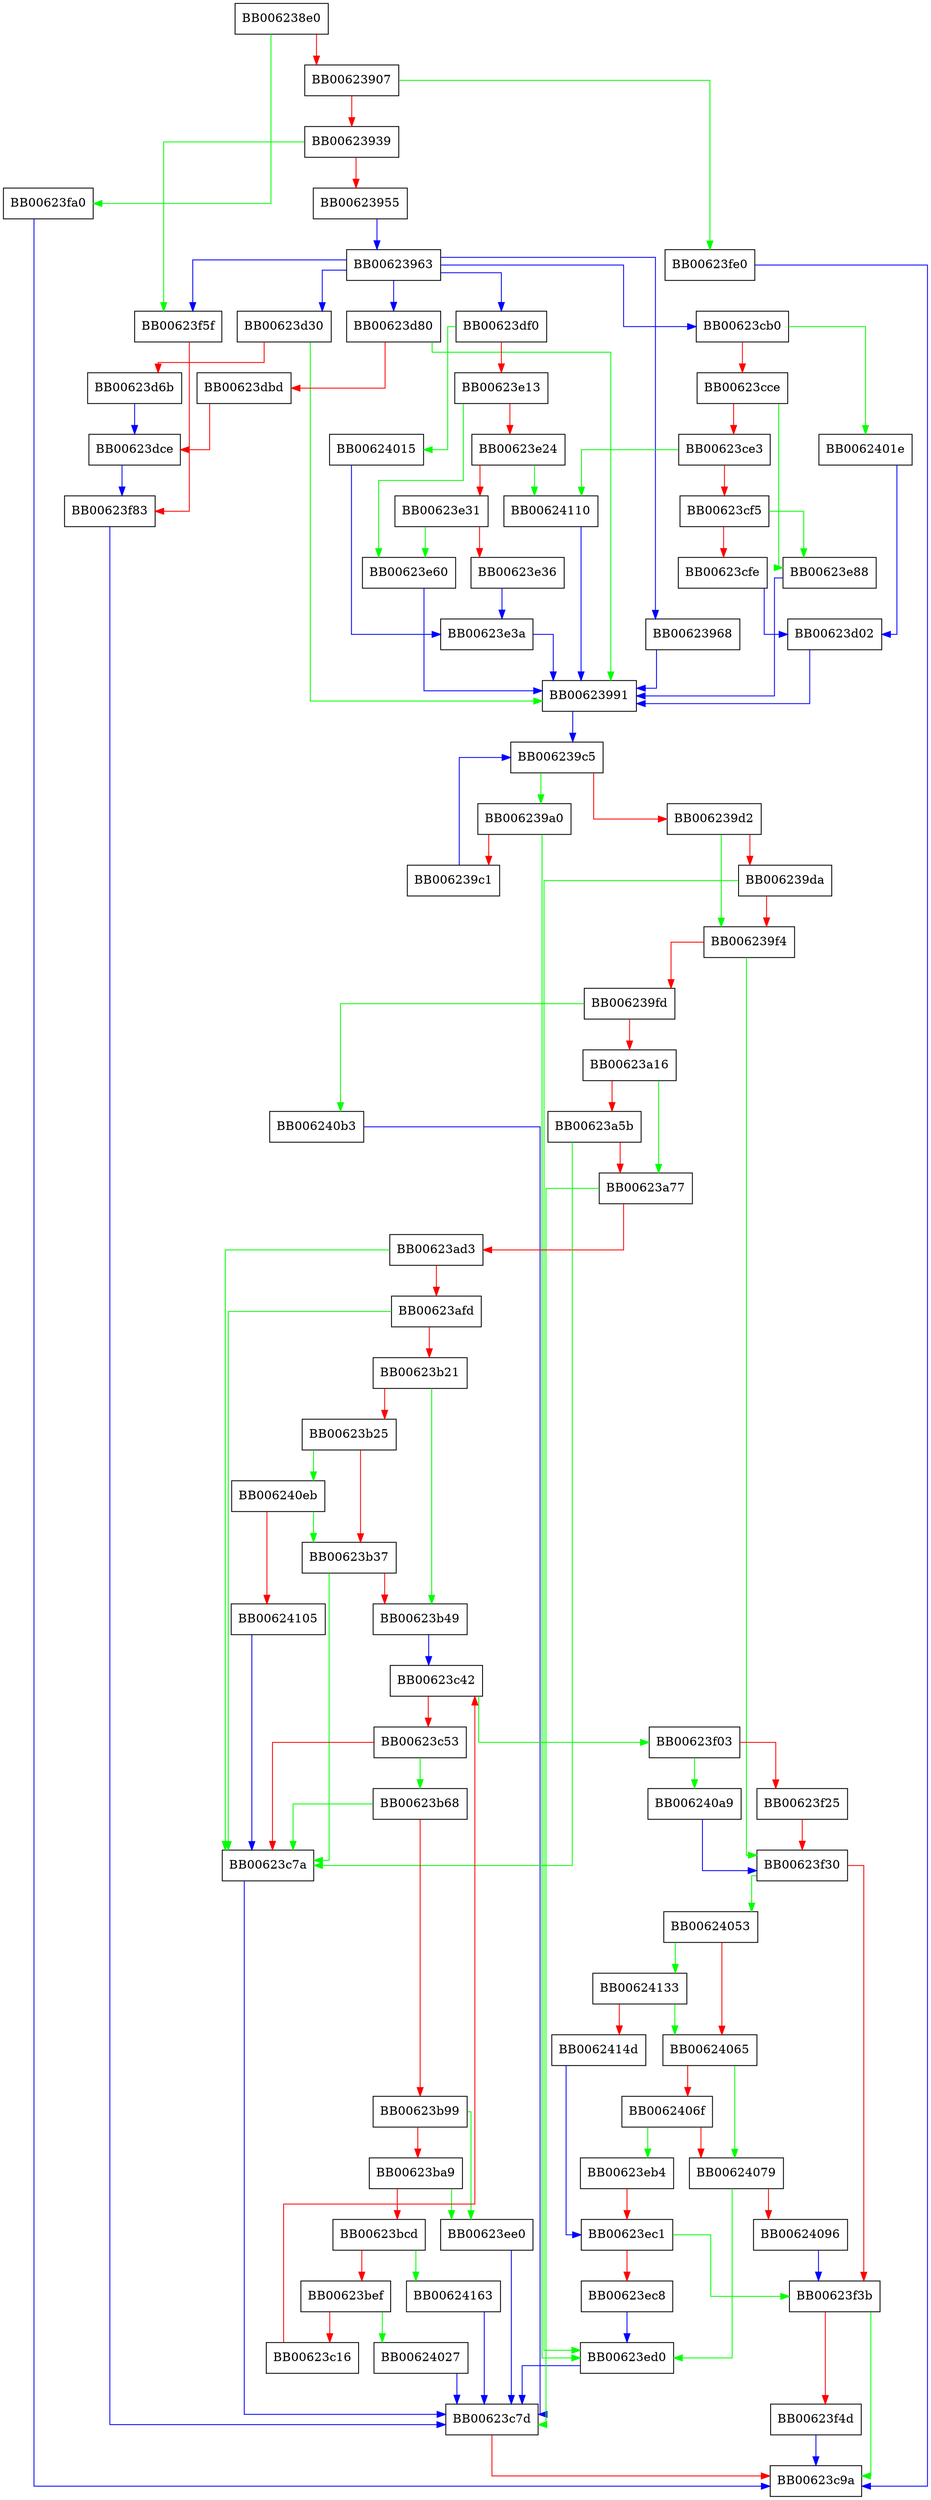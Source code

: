 digraph PKCS7_dataInit {
  node [shape="box"];
  graph [splines=ortho];
  BB006238e0 -> BB00623fa0 [color="green"];
  BB006238e0 -> BB00623907 [color="red"];
  BB00623907 -> BB00623fe0 [color="green"];
  BB00623907 -> BB00623939 [color="red"];
  BB00623939 -> BB00623f5f [color="green"];
  BB00623939 -> BB00623955 [color="red"];
  BB00623955 -> BB00623963 [color="blue"];
  BB00623963 -> BB00623968 [color="blue"];
  BB00623963 -> BB00623cb0 [color="blue"];
  BB00623963 -> BB00623d30 [color="blue"];
  BB00623963 -> BB00623d80 [color="blue"];
  BB00623963 -> BB00623df0 [color="blue"];
  BB00623963 -> BB00623f5f [color="blue"];
  BB00623968 -> BB00623991 [color="blue"];
  BB00623991 -> BB006239c5 [color="blue"];
  BB006239a0 -> BB00623ed0 [color="green"];
  BB006239a0 -> BB006239c1 [color="red"];
  BB006239c1 -> BB006239c5 [color="blue"];
  BB006239c5 -> BB006239a0 [color="green"];
  BB006239c5 -> BB006239d2 [color="red"];
  BB006239d2 -> BB006239f4 [color="green"];
  BB006239d2 -> BB006239da [color="red"];
  BB006239da -> BB00623ed0 [color="green"];
  BB006239da -> BB006239f4 [color="red"];
  BB006239f4 -> BB00623f30 [color="green"];
  BB006239f4 -> BB006239fd [color="red"];
  BB006239fd -> BB006240b3 [color="green"];
  BB006239fd -> BB00623a16 [color="red"];
  BB00623a16 -> BB00623a77 [color="green"];
  BB00623a16 -> BB00623a5b [color="red"];
  BB00623a5b -> BB00623c7a [color="green"];
  BB00623a5b -> BB00623a77 [color="red"];
  BB00623a77 -> BB00623c7d [color="green"];
  BB00623a77 -> BB00623ad3 [color="red"];
  BB00623ad3 -> BB00623c7a [color="green"];
  BB00623ad3 -> BB00623afd [color="red"];
  BB00623afd -> BB00623c7a [color="green"];
  BB00623afd -> BB00623b21 [color="red"];
  BB00623b21 -> BB00623b49 [color="green"];
  BB00623b21 -> BB00623b25 [color="red"];
  BB00623b25 -> BB006240eb [color="green"];
  BB00623b25 -> BB00623b37 [color="red"];
  BB00623b37 -> BB00623c7a [color="green"];
  BB00623b37 -> BB00623b49 [color="red"];
  BB00623b49 -> BB00623c42 [color="blue"];
  BB00623b68 -> BB00623c7a [color="green"];
  BB00623b68 -> BB00623b99 [color="red"];
  BB00623b99 -> BB00623ee0 [color="green"];
  BB00623b99 -> BB00623ba9 [color="red"];
  BB00623ba9 -> BB00623ee0 [color="green"];
  BB00623ba9 -> BB00623bcd [color="red"];
  BB00623bcd -> BB00624163 [color="green"];
  BB00623bcd -> BB00623bef [color="red"];
  BB00623bef -> BB00624027 [color="green"];
  BB00623bef -> BB00623c16 [color="red"];
  BB00623c16 -> BB00623c42 [color="red"];
  BB00623c42 -> BB00623f03 [color="green"];
  BB00623c42 -> BB00623c53 [color="red"];
  BB00623c53 -> BB00623b68 [color="green"];
  BB00623c53 -> BB00623c7a [color="red"];
  BB00623c7a -> BB00623c7d [color="blue"];
  BB00623c7d -> BB00623c9a [color="red"];
  BB00623cb0 -> BB0062401e [color="green"];
  BB00623cb0 -> BB00623cce [color="red"];
  BB00623cce -> BB00623e88 [color="green"];
  BB00623cce -> BB00623ce3 [color="red"];
  BB00623ce3 -> BB00624110 [color="green"];
  BB00623ce3 -> BB00623cf5 [color="red"];
  BB00623cf5 -> BB00623e88 [color="green"];
  BB00623cf5 -> BB00623cfe [color="red"];
  BB00623cfe -> BB00623d02 [color="blue"];
  BB00623d02 -> BB00623991 [color="blue"];
  BB00623d30 -> BB00623991 [color="green"];
  BB00623d30 -> BB00623d6b [color="red"];
  BB00623d6b -> BB00623dce [color="blue"];
  BB00623d80 -> BB00623991 [color="green"];
  BB00623d80 -> BB00623dbd [color="red"];
  BB00623dbd -> BB00623dce [color="red"];
  BB00623dce -> BB00623f83 [color="blue"];
  BB00623df0 -> BB00624015 [color="green"];
  BB00623df0 -> BB00623e13 [color="red"];
  BB00623e13 -> BB00623e60 [color="green"];
  BB00623e13 -> BB00623e24 [color="red"];
  BB00623e24 -> BB00624110 [color="green"];
  BB00623e24 -> BB00623e31 [color="red"];
  BB00623e31 -> BB00623e60 [color="green"];
  BB00623e31 -> BB00623e36 [color="red"];
  BB00623e36 -> BB00623e3a [color="blue"];
  BB00623e3a -> BB00623991 [color="blue"];
  BB00623e60 -> BB00623991 [color="blue"];
  BB00623e88 -> BB00623991 [color="blue"];
  BB00623eb4 -> BB00623ec1 [color="red"];
  BB00623ec1 -> BB00623f3b [color="green"];
  BB00623ec1 -> BB00623ec8 [color="red"];
  BB00623ec8 -> BB00623ed0 [color="blue"];
  BB00623ed0 -> BB00623c7d [color="blue"];
  BB00623ee0 -> BB00623c7d [color="blue"];
  BB00623f03 -> BB006240a9 [color="green"];
  BB00623f03 -> BB00623f25 [color="red"];
  BB00623f25 -> BB00623f30 [color="red"];
  BB00623f30 -> BB00624053 [color="green"];
  BB00623f30 -> BB00623f3b [color="red"];
  BB00623f3b -> BB00623c9a [color="green"];
  BB00623f3b -> BB00623f4d [color="red"];
  BB00623f4d -> BB00623c9a [color="blue"];
  BB00623f5f -> BB00623f83 [color="red"];
  BB00623f83 -> BB00623c7d [color="blue"];
  BB00623fa0 -> BB00623c9a [color="blue"];
  BB00623fe0 -> BB00623c9a [color="blue"];
  BB00624015 -> BB00623e3a [color="blue"];
  BB0062401e -> BB00623d02 [color="blue"];
  BB00624027 -> BB00623c7d [color="blue"];
  BB00624053 -> BB00624133 [color="green"];
  BB00624053 -> BB00624065 [color="red"];
  BB00624065 -> BB00624079 [color="green"];
  BB00624065 -> BB0062406f [color="red"];
  BB0062406f -> BB00623eb4 [color="green"];
  BB0062406f -> BB00624079 [color="red"];
  BB00624079 -> BB00623ed0 [color="green"];
  BB00624079 -> BB00624096 [color="red"];
  BB00624096 -> BB00623f3b [color="blue"];
  BB006240a9 -> BB00623f30 [color="blue"];
  BB006240b3 -> BB00623c7d [color="blue"];
  BB006240eb -> BB00623b37 [color="green"];
  BB006240eb -> BB00624105 [color="red"];
  BB00624105 -> BB00623c7a [color="blue"];
  BB00624110 -> BB00623991 [color="blue"];
  BB00624133 -> BB00624065 [color="green"];
  BB00624133 -> BB0062414d [color="red"];
  BB0062414d -> BB00623ec1 [color="blue"];
  BB00624163 -> BB00623c7d [color="blue"];
}